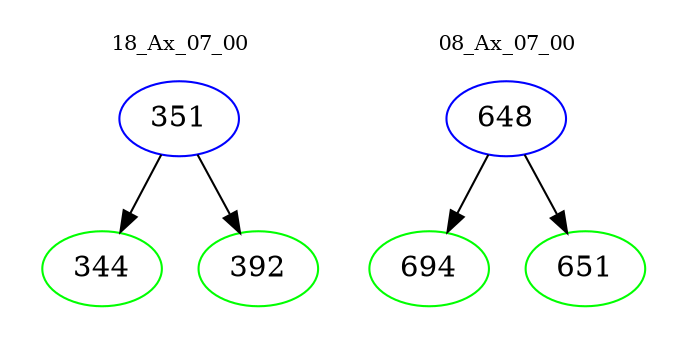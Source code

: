 digraph{
subgraph cluster_0 {
color = white
label = "18_Ax_07_00";
fontsize=10;
T0_351 [label="351", color="blue"]
T0_351 -> T0_344 [color="black"]
T0_344 [label="344", color="green"]
T0_351 -> T0_392 [color="black"]
T0_392 [label="392", color="green"]
}
subgraph cluster_1 {
color = white
label = "08_Ax_07_00";
fontsize=10;
T1_648 [label="648", color="blue"]
T1_648 -> T1_694 [color="black"]
T1_694 [label="694", color="green"]
T1_648 -> T1_651 [color="black"]
T1_651 [label="651", color="green"]
}
}
